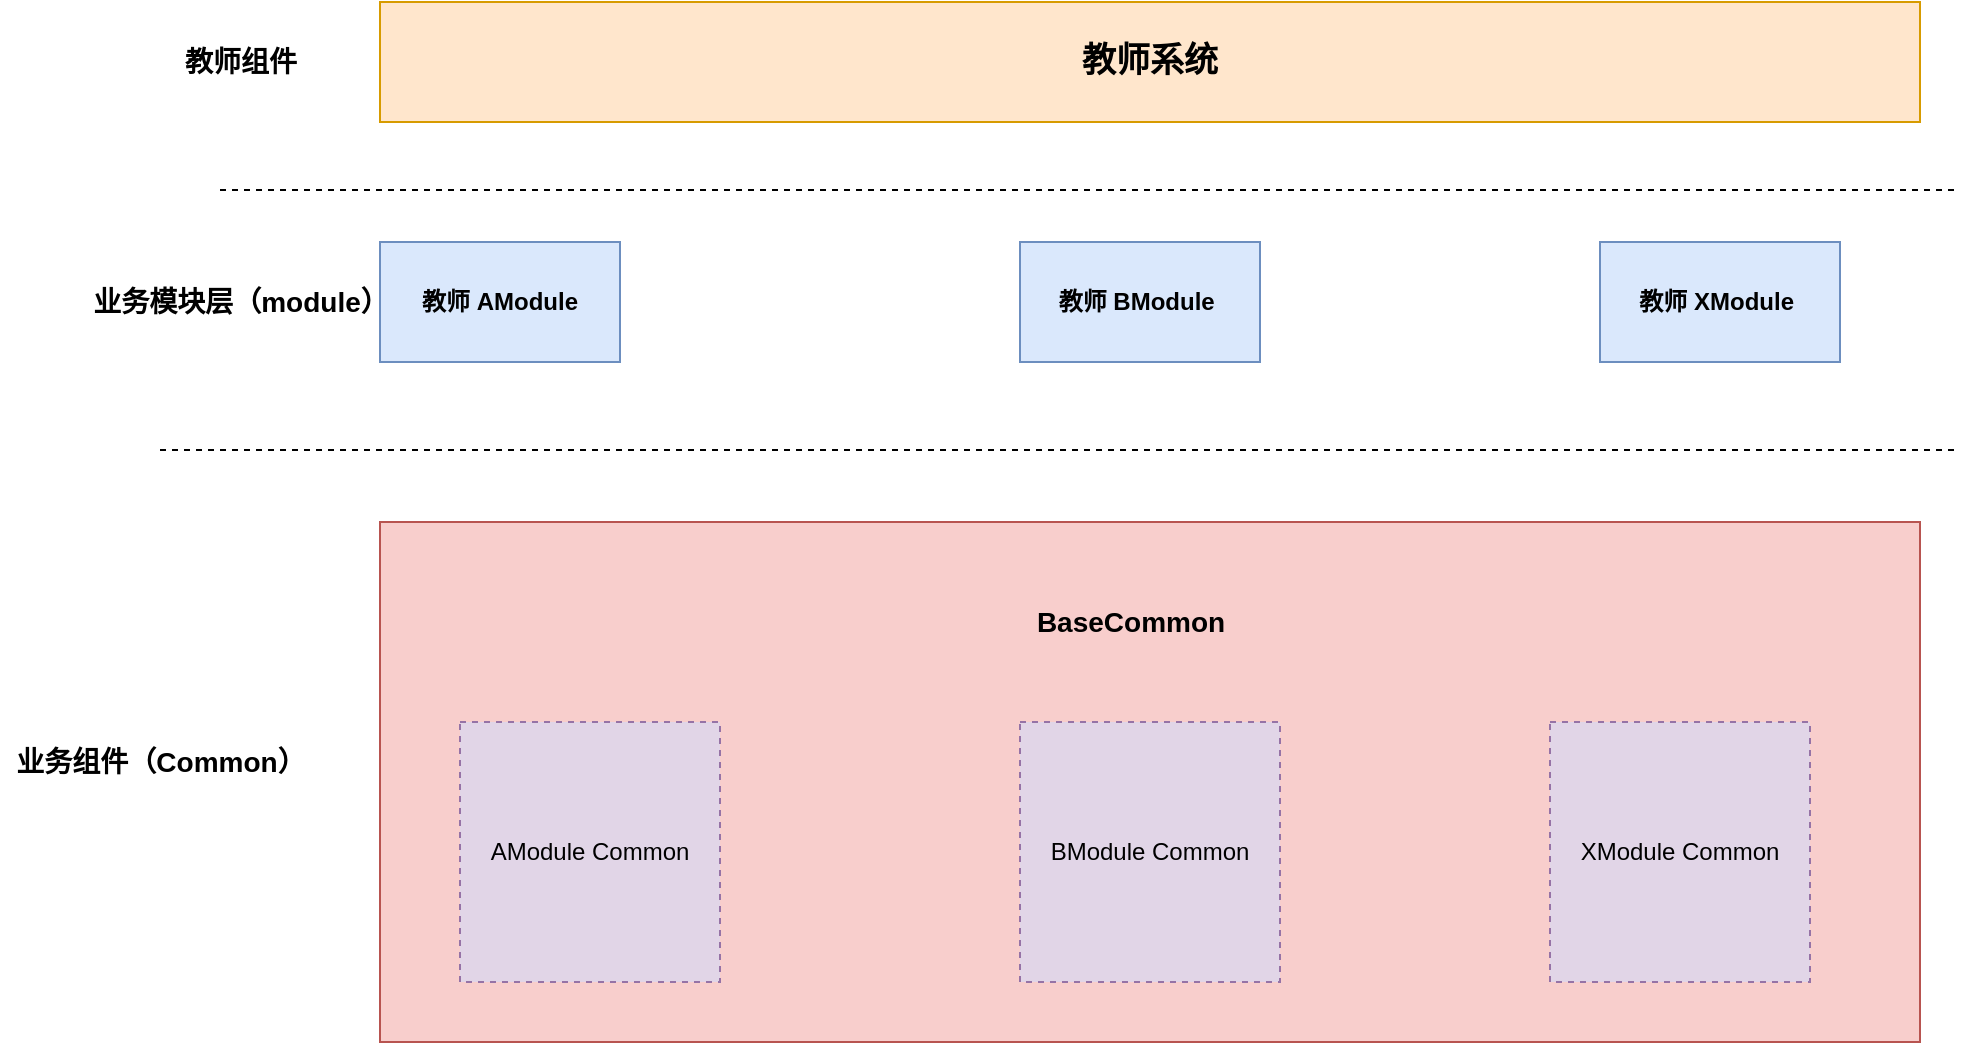 <mxfile version="13.8.8" type="github">
  <diagram id="ShfnqmNN4cUQ0fv_p8tL" name="Page-1">
    <mxGraphModel dx="2249" dy="762" grid="1" gridSize="10" guides="1" tooltips="1" connect="1" arrows="1" fold="1" page="1" pageScale="1" pageWidth="827" pageHeight="1169" math="0" shadow="0">
      <root>
        <mxCell id="0" />
        <mxCell id="1" parent="0" />
        <mxCell id="9xlFXg57MbIlktrybgkb-1" value="&lt;font style=&quot;font-size: 17px&quot;&gt;&lt;b&gt;教师系统&lt;/b&gt;&lt;/font&gt;" style="rounded=0;whiteSpace=wrap;html=1;fillColor=#ffe6cc;strokeColor=#d79b00;" vertex="1" parent="1">
          <mxGeometry x="30" y="40" width="770" height="60" as="geometry" />
        </mxCell>
        <mxCell id="9xlFXg57MbIlktrybgkb-2" value="&lt;b&gt;&lt;font style=&quot;font-size: 14px&quot;&gt;教师组件&lt;/font&gt;&lt;/b&gt;" style="text;html=1;align=center;verticalAlign=middle;resizable=0;points=[];autosize=1;" vertex="1" parent="1">
          <mxGeometry x="-75" y="60" width="70" height="20" as="geometry" />
        </mxCell>
        <mxCell id="9xlFXg57MbIlktrybgkb-4" value="&lt;span style=&quot;font-size: 14px&quot;&gt;&lt;b&gt;业务模块层（module）&lt;/b&gt;&lt;/span&gt;" style="text;html=1;align=center;verticalAlign=middle;resizable=0;points=[];autosize=1;" vertex="1" parent="1">
          <mxGeometry x="-120" y="180" width="160" height="20" as="geometry" />
        </mxCell>
        <mxCell id="9xlFXg57MbIlktrybgkb-5" value="&lt;b&gt;教师 AModule&lt;/b&gt;" style="rounded=0;whiteSpace=wrap;html=1;fillColor=#dae8fc;strokeColor=#6c8ebf;" vertex="1" parent="1">
          <mxGeometry x="30" y="160" width="120" height="60" as="geometry" />
        </mxCell>
        <mxCell id="9xlFXg57MbIlktrybgkb-6" value="&lt;b&gt;教师 BModule&lt;/b&gt;&amp;nbsp;" style="rounded=0;whiteSpace=wrap;html=1;fillColor=#dae8fc;strokeColor=#6c8ebf;fontStyle=1" vertex="1" parent="1">
          <mxGeometry x="350" y="160" width="120" height="60" as="geometry" />
        </mxCell>
        <mxCell id="9xlFXg57MbIlktrybgkb-8" value="&lt;b&gt;教师 XModule&lt;/b&gt;&amp;nbsp;" style="rounded=0;whiteSpace=wrap;html=1;fillColor=#dae8fc;strokeColor=#6c8ebf;fontStyle=1" vertex="1" parent="1">
          <mxGeometry x="640" y="160" width="120" height="60" as="geometry" />
        </mxCell>
        <mxCell id="9xlFXg57MbIlktrybgkb-9" value="" style="line;strokeWidth=1;fillColor=none;align=left;verticalAlign=middle;spacingTop=-1;spacingLeft=3;spacingRight=3;rotatable=0;labelPosition=right;points=[];portConstraint=eastwest;dashed=1;" vertex="1" parent="1">
          <mxGeometry x="-80" y="260" width="900" height="8" as="geometry" />
        </mxCell>
        <mxCell id="9xlFXg57MbIlktrybgkb-10" value="" style="line;strokeWidth=1;fillColor=none;align=left;verticalAlign=middle;spacingTop=-1;spacingLeft=3;spacingRight=3;rotatable=0;labelPosition=right;points=[];portConstraint=eastwest;dashed=1;" vertex="1" parent="1">
          <mxGeometry x="-50" y="130" width="870" height="8" as="geometry" />
        </mxCell>
        <mxCell id="9xlFXg57MbIlktrybgkb-11" value="&lt;span style=&quot;font-size: 14px&quot;&gt;&lt;b&gt;业务组件（Common）&lt;/b&gt;&lt;/span&gt;" style="text;html=1;align=center;verticalAlign=middle;resizable=0;points=[];autosize=1;" vertex="1" parent="1">
          <mxGeometry x="-160" y="410" width="160" height="20" as="geometry" />
        </mxCell>
        <mxCell id="9xlFXg57MbIlktrybgkb-12" value="" style="rounded=0;whiteSpace=wrap;html=1;fillColor=#f8cecc;strokeColor=#b85450;" vertex="1" parent="1">
          <mxGeometry x="30" y="300" width="770" height="260" as="geometry" />
        </mxCell>
        <mxCell id="9xlFXg57MbIlktrybgkb-13" value="AModule Common" style="whiteSpace=wrap;html=1;aspect=fixed;dashed=1;fillColor=#e1d5e7;strokeColor=#9673a6;align=center;" vertex="1" parent="1">
          <mxGeometry x="70" y="400" width="130" height="130" as="geometry" />
        </mxCell>
        <mxCell id="9xlFXg57MbIlktrybgkb-14" value="BModule Common" style="whiteSpace=wrap;html=1;aspect=fixed;dashed=1;fillColor=#e1d5e7;strokeColor=#9673a6;align=center;" vertex="1" parent="1">
          <mxGeometry x="350" y="400" width="130" height="130" as="geometry" />
        </mxCell>
        <mxCell id="9xlFXg57MbIlktrybgkb-15" value="XModule Common" style="whiteSpace=wrap;html=1;aspect=fixed;dashed=1;fillColor=#e1d5e7;strokeColor=#9673a6;align=center;" vertex="1" parent="1">
          <mxGeometry x="615" y="400" width="130" height="130" as="geometry" />
        </mxCell>
        <mxCell id="9xlFXg57MbIlktrybgkb-16" value="&lt;span style=&quot;font-size: 14px&quot;&gt;&lt;b&gt;BaseCommon&lt;/b&gt;&lt;/span&gt;" style="text;html=1;align=center;verticalAlign=middle;resizable=0;points=[];autosize=1;" vertex="1" parent="1">
          <mxGeometry x="350" y="340" width="110" height="20" as="geometry" />
        </mxCell>
      </root>
    </mxGraphModel>
  </diagram>
</mxfile>
